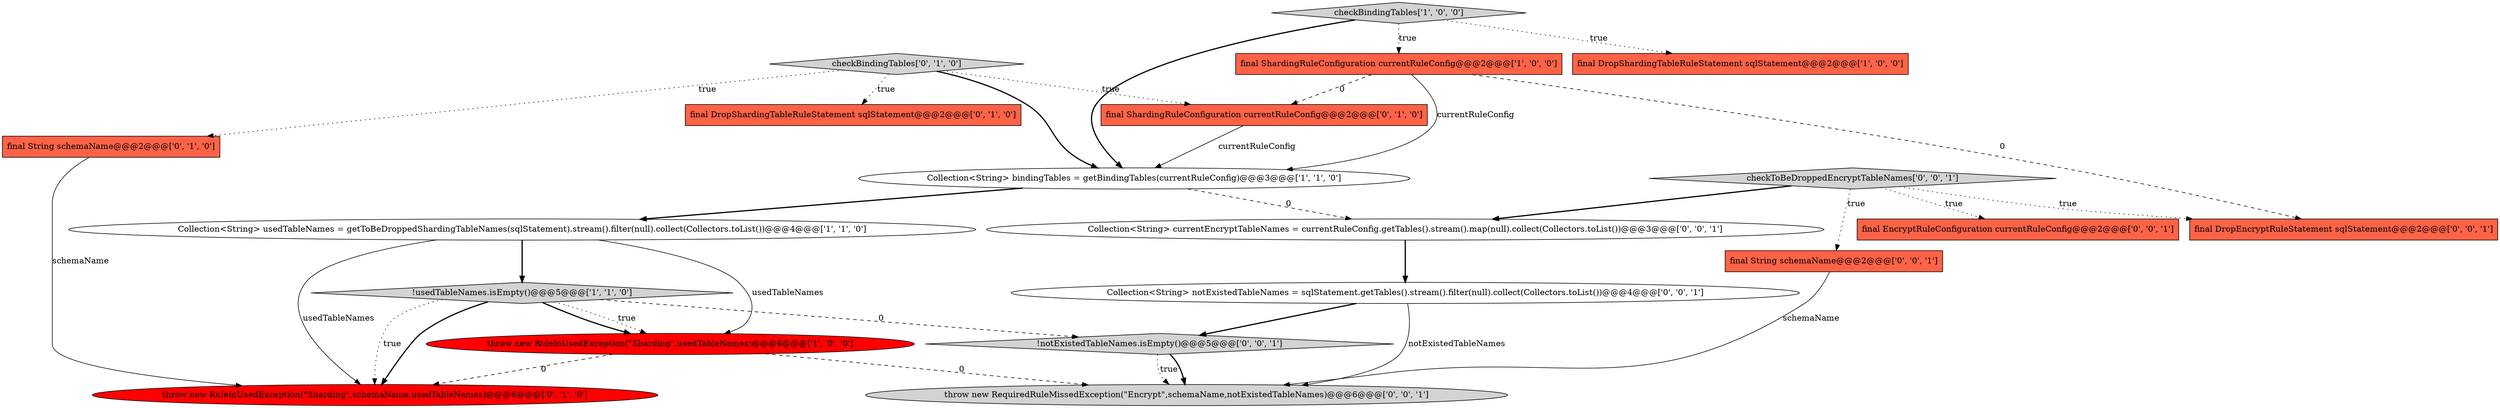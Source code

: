 digraph {
3 [style = filled, label = "Collection<String> bindingTables = getBindingTables(currentRuleConfig)@@@3@@@['1', '1', '0']", fillcolor = white, shape = ellipse image = "AAA0AAABBB1BBB"];
4 [style = filled, label = "!usedTableNames.isEmpty()@@@5@@@['1', '1', '0']", fillcolor = lightgray, shape = diamond image = "AAA0AAABBB1BBB"];
6 [style = filled, label = "final ShardingRuleConfiguration currentRuleConfig@@@2@@@['1', '0', '0']", fillcolor = tomato, shape = box image = "AAA1AAABBB1BBB"];
2 [style = filled, label = "Collection<String> usedTableNames = getToBeDroppedShardingTableNames(sqlStatement).stream().filter(null).collect(Collectors.toList())@@@4@@@['1', '1', '0']", fillcolor = white, shape = ellipse image = "AAA0AAABBB1BBB"];
14 [style = filled, label = "final String schemaName@@@2@@@['0', '0', '1']", fillcolor = tomato, shape = box image = "AAA0AAABBB3BBB"];
5 [style = filled, label = "throw new RuleInUsedException(\"Sharding\",usedTableNames)@@@6@@@['1', '0', '0']", fillcolor = red, shape = ellipse image = "AAA1AAABBB1BBB"];
18 [style = filled, label = "Collection<String> notExistedTableNames = sqlStatement.getTables().stream().filter(null).collect(Collectors.toList())@@@4@@@['0', '0', '1']", fillcolor = white, shape = ellipse image = "AAA0AAABBB3BBB"];
15 [style = filled, label = "final EncryptRuleConfiguration currentRuleConfig@@@2@@@['0', '0', '1']", fillcolor = tomato, shape = box image = "AAA0AAABBB3BBB"];
16 [style = filled, label = "Collection<String> currentEncryptTableNames = currentRuleConfig.getTables().stream().map(null).collect(Collectors.toList())@@@3@@@['0', '0', '1']", fillcolor = white, shape = ellipse image = "AAA0AAABBB3BBB"];
19 [style = filled, label = "!notExistedTableNames.isEmpty()@@@5@@@['0', '0', '1']", fillcolor = lightgray, shape = diamond image = "AAA0AAABBB3BBB"];
7 [style = filled, label = "final String schemaName@@@2@@@['0', '1', '0']", fillcolor = tomato, shape = box image = "AAA0AAABBB2BBB"];
8 [style = filled, label = "final DropShardingTableRuleStatement sqlStatement@@@2@@@['0', '1', '0']", fillcolor = tomato, shape = box image = "AAA0AAABBB2BBB"];
11 [style = filled, label = "throw new RuleInUsedException(\"Sharding\",schemaName,usedTableNames)@@@6@@@['0', '1', '0']", fillcolor = red, shape = ellipse image = "AAA1AAABBB2BBB"];
17 [style = filled, label = "final DropEncryptRuleStatement sqlStatement@@@2@@@['0', '0', '1']", fillcolor = tomato, shape = box image = "AAA0AAABBB3BBB"];
1 [style = filled, label = "checkBindingTables['1', '0', '0']", fillcolor = lightgray, shape = diamond image = "AAA0AAABBB1BBB"];
12 [style = filled, label = "checkToBeDroppedEncryptTableNames['0', '0', '1']", fillcolor = lightgray, shape = diamond image = "AAA0AAABBB3BBB"];
13 [style = filled, label = "throw new RequiredRuleMissedException(\"Encrypt\",schemaName,notExistedTableNames)@@@6@@@['0', '0', '1']", fillcolor = lightgray, shape = ellipse image = "AAA0AAABBB3BBB"];
10 [style = filled, label = "checkBindingTables['0', '1', '0']", fillcolor = lightgray, shape = diamond image = "AAA0AAABBB2BBB"];
9 [style = filled, label = "final ShardingRuleConfiguration currentRuleConfig@@@2@@@['0', '1', '0']", fillcolor = tomato, shape = box image = "AAA1AAABBB2BBB"];
0 [style = filled, label = "final DropShardingTableRuleStatement sqlStatement@@@2@@@['1', '0', '0']", fillcolor = tomato, shape = box image = "AAA0AAABBB1BBB"];
5->13 [style = dashed, label="0"];
4->5 [style = dotted, label="true"];
10->8 [style = dotted, label="true"];
12->17 [style = dotted, label="true"];
16->18 [style = bold, label=""];
2->5 [style = solid, label="usedTableNames"];
6->3 [style = solid, label="currentRuleConfig"];
6->9 [style = dashed, label="0"];
14->13 [style = solid, label="schemaName"];
1->3 [style = bold, label=""];
18->19 [style = bold, label=""];
4->11 [style = dotted, label="true"];
12->15 [style = dotted, label="true"];
10->3 [style = bold, label=""];
6->17 [style = dashed, label="0"];
12->16 [style = bold, label=""];
19->13 [style = dotted, label="true"];
10->9 [style = dotted, label="true"];
2->4 [style = bold, label=""];
7->11 [style = solid, label="schemaName"];
12->14 [style = dotted, label="true"];
19->13 [style = bold, label=""];
3->2 [style = bold, label=""];
5->11 [style = dashed, label="0"];
9->3 [style = solid, label="currentRuleConfig"];
18->13 [style = solid, label="notExistedTableNames"];
4->19 [style = dashed, label="0"];
1->6 [style = dotted, label="true"];
1->0 [style = dotted, label="true"];
4->11 [style = bold, label=""];
4->5 [style = bold, label=""];
2->11 [style = solid, label="usedTableNames"];
10->7 [style = dotted, label="true"];
3->16 [style = dashed, label="0"];
}
